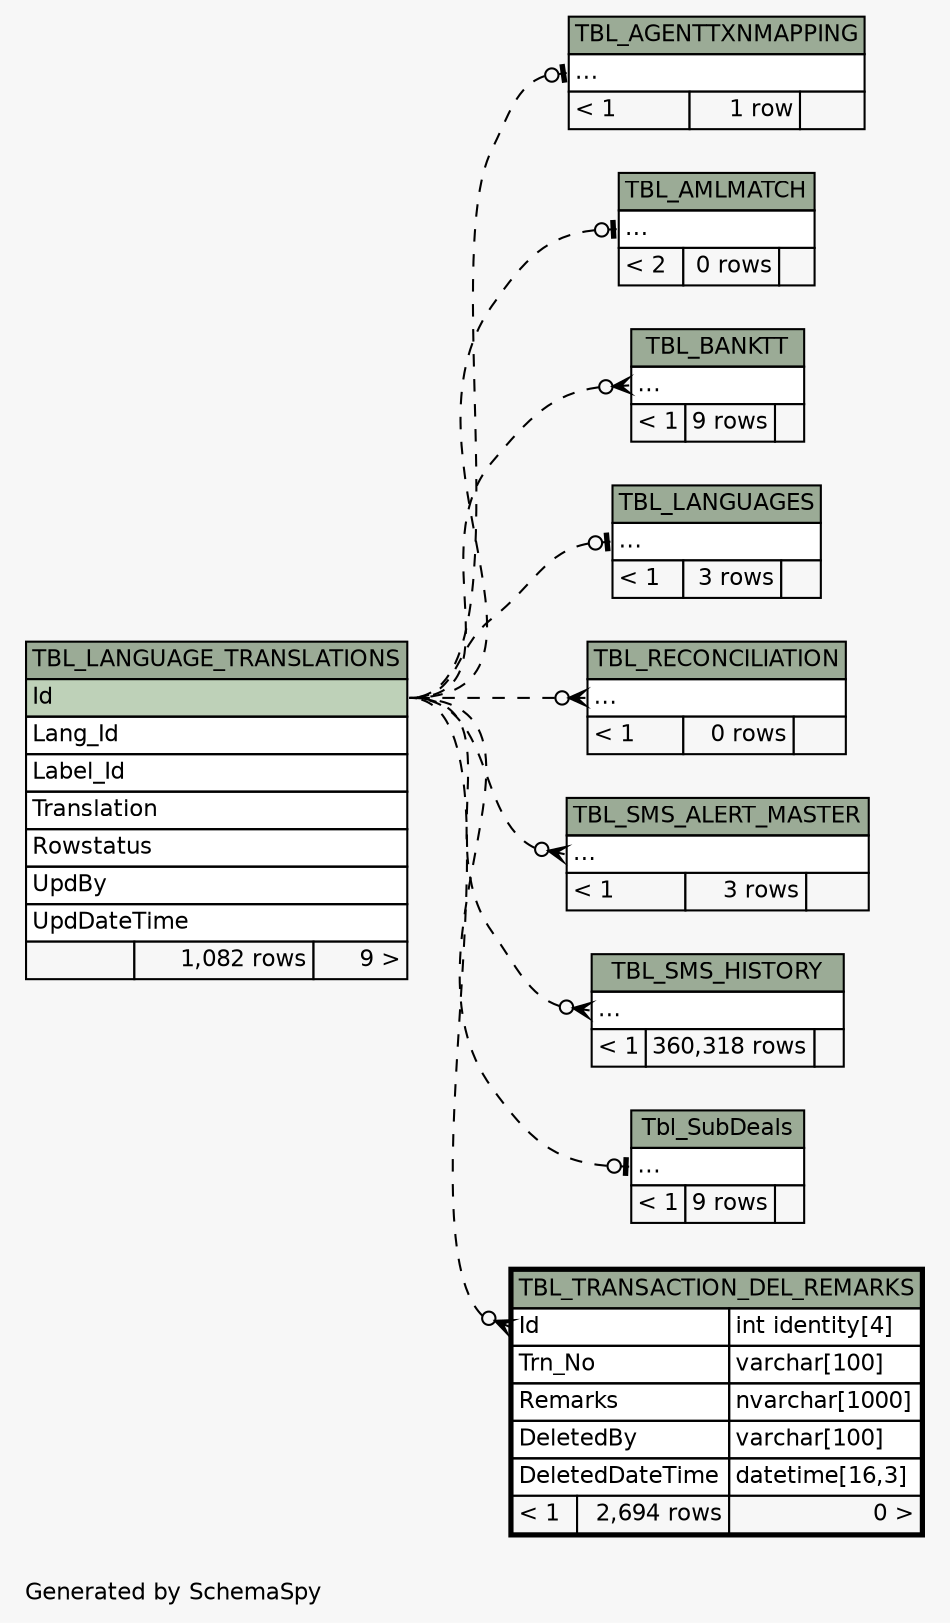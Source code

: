 // dot 2.38.0 on Windows 10 10.0
// SchemaSpy rev 590
digraph "impliedTwoDegreesRelationshipsDiagram" {
  graph [
    rankdir="RL"
    bgcolor="#f7f7f7"
    label="\nGenerated by SchemaSpy"
    labeljust="l"
    nodesep="0.18"
    ranksep="0.46"
    fontname="Helvetica"
    fontsize="11"
  ];
  node [
    fontname="Helvetica"
    fontsize="11"
    shape="plaintext"
  ];
  edge [
    arrowsize="0.8"
  ];
  "TBL_AGENTTXNMAPPING":"elipses":w -> "TBL_LANGUAGE_TRANSLATIONS":"Id":e [arrowhead=none dir=back arrowtail=teeodot style=dashed];
  "TBL_AMLMATCH":"elipses":w -> "TBL_LANGUAGE_TRANSLATIONS":"Id":e [arrowhead=none dir=back arrowtail=teeodot style=dashed];
  "TBL_BANKTT":"elipses":w -> "TBL_LANGUAGE_TRANSLATIONS":"Id":e [arrowhead=none dir=back arrowtail=crowodot style=dashed];
  "TBL_LANGUAGES":"elipses":w -> "TBL_LANGUAGE_TRANSLATIONS":"Id":e [arrowhead=none dir=back arrowtail=teeodot style=dashed];
  "TBL_RECONCILIATION":"elipses":w -> "TBL_LANGUAGE_TRANSLATIONS":"Id":e [arrowhead=none dir=back arrowtail=crowodot style=dashed];
  "TBL_SMS_ALERT_MASTER":"elipses":w -> "TBL_LANGUAGE_TRANSLATIONS":"Id":e [arrowhead=none dir=back arrowtail=crowodot style=dashed];
  "TBL_SMS_HISTORY":"elipses":w -> "TBL_LANGUAGE_TRANSLATIONS":"Id":e [arrowhead=none dir=back arrowtail=crowodot style=dashed];
  "Tbl_SubDeals":"elipses":w -> "TBL_LANGUAGE_TRANSLATIONS":"Id":e [arrowhead=none dir=back arrowtail=teeodot style=dashed];
  "TBL_TRANSACTION_DEL_REMARKS":"Id":w -> "TBL_LANGUAGE_TRANSLATIONS":"Id":e [arrowhead=none dir=back arrowtail=crowodot style=dashed];
  "TBL_AGENTTXNMAPPING" [
    label=<
    <TABLE BORDER="0" CELLBORDER="1" CELLSPACING="0" BGCOLOR="#ffffff">
      <TR><TD COLSPAN="3" BGCOLOR="#9bab96" ALIGN="CENTER">TBL_AGENTTXNMAPPING</TD></TR>
      <TR><TD PORT="elipses" COLSPAN="3" ALIGN="LEFT">...</TD></TR>
      <TR><TD ALIGN="LEFT" BGCOLOR="#f7f7f7">&lt; 1</TD><TD ALIGN="RIGHT" BGCOLOR="#f7f7f7">1 row</TD><TD ALIGN="RIGHT" BGCOLOR="#f7f7f7">  </TD></TR>
    </TABLE>>
    URL="TBL_AGENTTXNMAPPING.html"
    tooltip="TBL_AGENTTXNMAPPING"
  ];
  "TBL_AMLMATCH" [
    label=<
    <TABLE BORDER="0" CELLBORDER="1" CELLSPACING="0" BGCOLOR="#ffffff">
      <TR><TD COLSPAN="3" BGCOLOR="#9bab96" ALIGN="CENTER">TBL_AMLMATCH</TD></TR>
      <TR><TD PORT="elipses" COLSPAN="3" ALIGN="LEFT">...</TD></TR>
      <TR><TD ALIGN="LEFT" BGCOLOR="#f7f7f7">&lt; 2</TD><TD ALIGN="RIGHT" BGCOLOR="#f7f7f7">0 rows</TD><TD ALIGN="RIGHT" BGCOLOR="#f7f7f7">  </TD></TR>
    </TABLE>>
    URL="TBL_AMLMATCH.html"
    tooltip="TBL_AMLMATCH"
  ];
  "TBL_BANKTT" [
    label=<
    <TABLE BORDER="0" CELLBORDER="1" CELLSPACING="0" BGCOLOR="#ffffff">
      <TR><TD COLSPAN="3" BGCOLOR="#9bab96" ALIGN="CENTER">TBL_BANKTT</TD></TR>
      <TR><TD PORT="elipses" COLSPAN="3" ALIGN="LEFT">...</TD></TR>
      <TR><TD ALIGN="LEFT" BGCOLOR="#f7f7f7">&lt; 1</TD><TD ALIGN="RIGHT" BGCOLOR="#f7f7f7">9 rows</TD><TD ALIGN="RIGHT" BGCOLOR="#f7f7f7">  </TD></TR>
    </TABLE>>
    URL="TBL_BANKTT.html"
    tooltip="TBL_BANKTT"
  ];
  "TBL_LANGUAGE_TRANSLATIONS" [
    label=<
    <TABLE BORDER="0" CELLBORDER="1" CELLSPACING="0" BGCOLOR="#ffffff">
      <TR><TD COLSPAN="3" BGCOLOR="#9bab96" ALIGN="CENTER">TBL_LANGUAGE_TRANSLATIONS</TD></TR>
      <TR><TD PORT="Id" COLSPAN="3" BGCOLOR="#bed1b8" ALIGN="LEFT">Id</TD></TR>
      <TR><TD PORT="Lang_Id" COLSPAN="3" ALIGN="LEFT">Lang_Id</TD></TR>
      <TR><TD PORT="Label_Id" COLSPAN="3" ALIGN="LEFT">Label_Id</TD></TR>
      <TR><TD PORT="Translation" COLSPAN="3" ALIGN="LEFT">Translation</TD></TR>
      <TR><TD PORT="Rowstatus" COLSPAN="3" ALIGN="LEFT">Rowstatus</TD></TR>
      <TR><TD PORT="UpdBy" COLSPAN="3" ALIGN="LEFT">UpdBy</TD></TR>
      <TR><TD PORT="UpdDateTime" COLSPAN="3" ALIGN="LEFT">UpdDateTime</TD></TR>
      <TR><TD ALIGN="LEFT" BGCOLOR="#f7f7f7">  </TD><TD ALIGN="RIGHT" BGCOLOR="#f7f7f7">1,082 rows</TD><TD ALIGN="RIGHT" BGCOLOR="#f7f7f7">9 &gt;</TD></TR>
    </TABLE>>
    URL="TBL_LANGUAGE_TRANSLATIONS.html"
    tooltip="TBL_LANGUAGE_TRANSLATIONS"
  ];
  "TBL_LANGUAGES" [
    label=<
    <TABLE BORDER="0" CELLBORDER="1" CELLSPACING="0" BGCOLOR="#ffffff">
      <TR><TD COLSPAN="3" BGCOLOR="#9bab96" ALIGN="CENTER">TBL_LANGUAGES</TD></TR>
      <TR><TD PORT="elipses" COLSPAN="3" ALIGN="LEFT">...</TD></TR>
      <TR><TD ALIGN="LEFT" BGCOLOR="#f7f7f7">&lt; 1</TD><TD ALIGN="RIGHT" BGCOLOR="#f7f7f7">3 rows</TD><TD ALIGN="RIGHT" BGCOLOR="#f7f7f7">  </TD></TR>
    </TABLE>>
    URL="TBL_LANGUAGES.html"
    tooltip="TBL_LANGUAGES"
  ];
  "TBL_RECONCILIATION" [
    label=<
    <TABLE BORDER="0" CELLBORDER="1" CELLSPACING="0" BGCOLOR="#ffffff">
      <TR><TD COLSPAN="3" BGCOLOR="#9bab96" ALIGN="CENTER">TBL_RECONCILIATION</TD></TR>
      <TR><TD PORT="elipses" COLSPAN="3" ALIGN="LEFT">...</TD></TR>
      <TR><TD ALIGN="LEFT" BGCOLOR="#f7f7f7">&lt; 1</TD><TD ALIGN="RIGHT" BGCOLOR="#f7f7f7">0 rows</TD><TD ALIGN="RIGHT" BGCOLOR="#f7f7f7">  </TD></TR>
    </TABLE>>
    URL="TBL_RECONCILIATION.html"
    tooltip="TBL_RECONCILIATION"
  ];
  "TBL_SMS_ALERT_MASTER" [
    label=<
    <TABLE BORDER="0" CELLBORDER="1" CELLSPACING="0" BGCOLOR="#ffffff">
      <TR><TD COLSPAN="3" BGCOLOR="#9bab96" ALIGN="CENTER">TBL_SMS_ALERT_MASTER</TD></TR>
      <TR><TD PORT="elipses" COLSPAN="3" ALIGN="LEFT">...</TD></TR>
      <TR><TD ALIGN="LEFT" BGCOLOR="#f7f7f7">&lt; 1</TD><TD ALIGN="RIGHT" BGCOLOR="#f7f7f7">3 rows</TD><TD ALIGN="RIGHT" BGCOLOR="#f7f7f7">  </TD></TR>
    </TABLE>>
    URL="TBL_SMS_ALERT_MASTER.html"
    tooltip="TBL_SMS_ALERT_MASTER"
  ];
  "TBL_SMS_HISTORY" [
    label=<
    <TABLE BORDER="0" CELLBORDER="1" CELLSPACING="0" BGCOLOR="#ffffff">
      <TR><TD COLSPAN="3" BGCOLOR="#9bab96" ALIGN="CENTER">TBL_SMS_HISTORY</TD></TR>
      <TR><TD PORT="elipses" COLSPAN="3" ALIGN="LEFT">...</TD></TR>
      <TR><TD ALIGN="LEFT" BGCOLOR="#f7f7f7">&lt; 1</TD><TD ALIGN="RIGHT" BGCOLOR="#f7f7f7">360,318 rows</TD><TD ALIGN="RIGHT" BGCOLOR="#f7f7f7">  </TD></TR>
    </TABLE>>
    URL="TBL_SMS_HISTORY.html"
    tooltip="TBL_SMS_HISTORY"
  ];
  "Tbl_SubDeals" [
    label=<
    <TABLE BORDER="0" CELLBORDER="1" CELLSPACING="0" BGCOLOR="#ffffff">
      <TR><TD COLSPAN="3" BGCOLOR="#9bab96" ALIGN="CENTER">Tbl_SubDeals</TD></TR>
      <TR><TD PORT="elipses" COLSPAN="3" ALIGN="LEFT">...</TD></TR>
      <TR><TD ALIGN="LEFT" BGCOLOR="#f7f7f7">&lt; 1</TD><TD ALIGN="RIGHT" BGCOLOR="#f7f7f7">9 rows</TD><TD ALIGN="RIGHT" BGCOLOR="#f7f7f7">  </TD></TR>
    </TABLE>>
    URL="Tbl_SubDeals.html"
    tooltip="Tbl_SubDeals"
  ];
  "TBL_TRANSACTION_DEL_REMARKS" [
    label=<
    <TABLE BORDER="2" CELLBORDER="1" CELLSPACING="0" BGCOLOR="#ffffff">
      <TR><TD COLSPAN="3" BGCOLOR="#9bab96" ALIGN="CENTER">TBL_TRANSACTION_DEL_REMARKS</TD></TR>
      <TR><TD PORT="Id" COLSPAN="2" ALIGN="LEFT">Id</TD><TD PORT="Id.type" ALIGN="LEFT">int identity[4]</TD></TR>
      <TR><TD PORT="Trn_No" COLSPAN="2" ALIGN="LEFT">Trn_No</TD><TD PORT="Trn_No.type" ALIGN="LEFT">varchar[100]</TD></TR>
      <TR><TD PORT="Remarks" COLSPAN="2" ALIGN="LEFT">Remarks</TD><TD PORT="Remarks.type" ALIGN="LEFT">nvarchar[1000]</TD></TR>
      <TR><TD PORT="DeletedBy" COLSPAN="2" ALIGN="LEFT">DeletedBy</TD><TD PORT="DeletedBy.type" ALIGN="LEFT">varchar[100]</TD></TR>
      <TR><TD PORT="DeletedDateTime" COLSPAN="2" ALIGN="LEFT">DeletedDateTime</TD><TD PORT="DeletedDateTime.type" ALIGN="LEFT">datetime[16,3]</TD></TR>
      <TR><TD ALIGN="LEFT" BGCOLOR="#f7f7f7">&lt; 1</TD><TD ALIGN="RIGHT" BGCOLOR="#f7f7f7">2,694 rows</TD><TD ALIGN="RIGHT" BGCOLOR="#f7f7f7">0 &gt;</TD></TR>
    </TABLE>>
    URL="TBL_TRANSACTION_DEL_REMARKS.html"
    tooltip="TBL_TRANSACTION_DEL_REMARKS"
  ];
}
